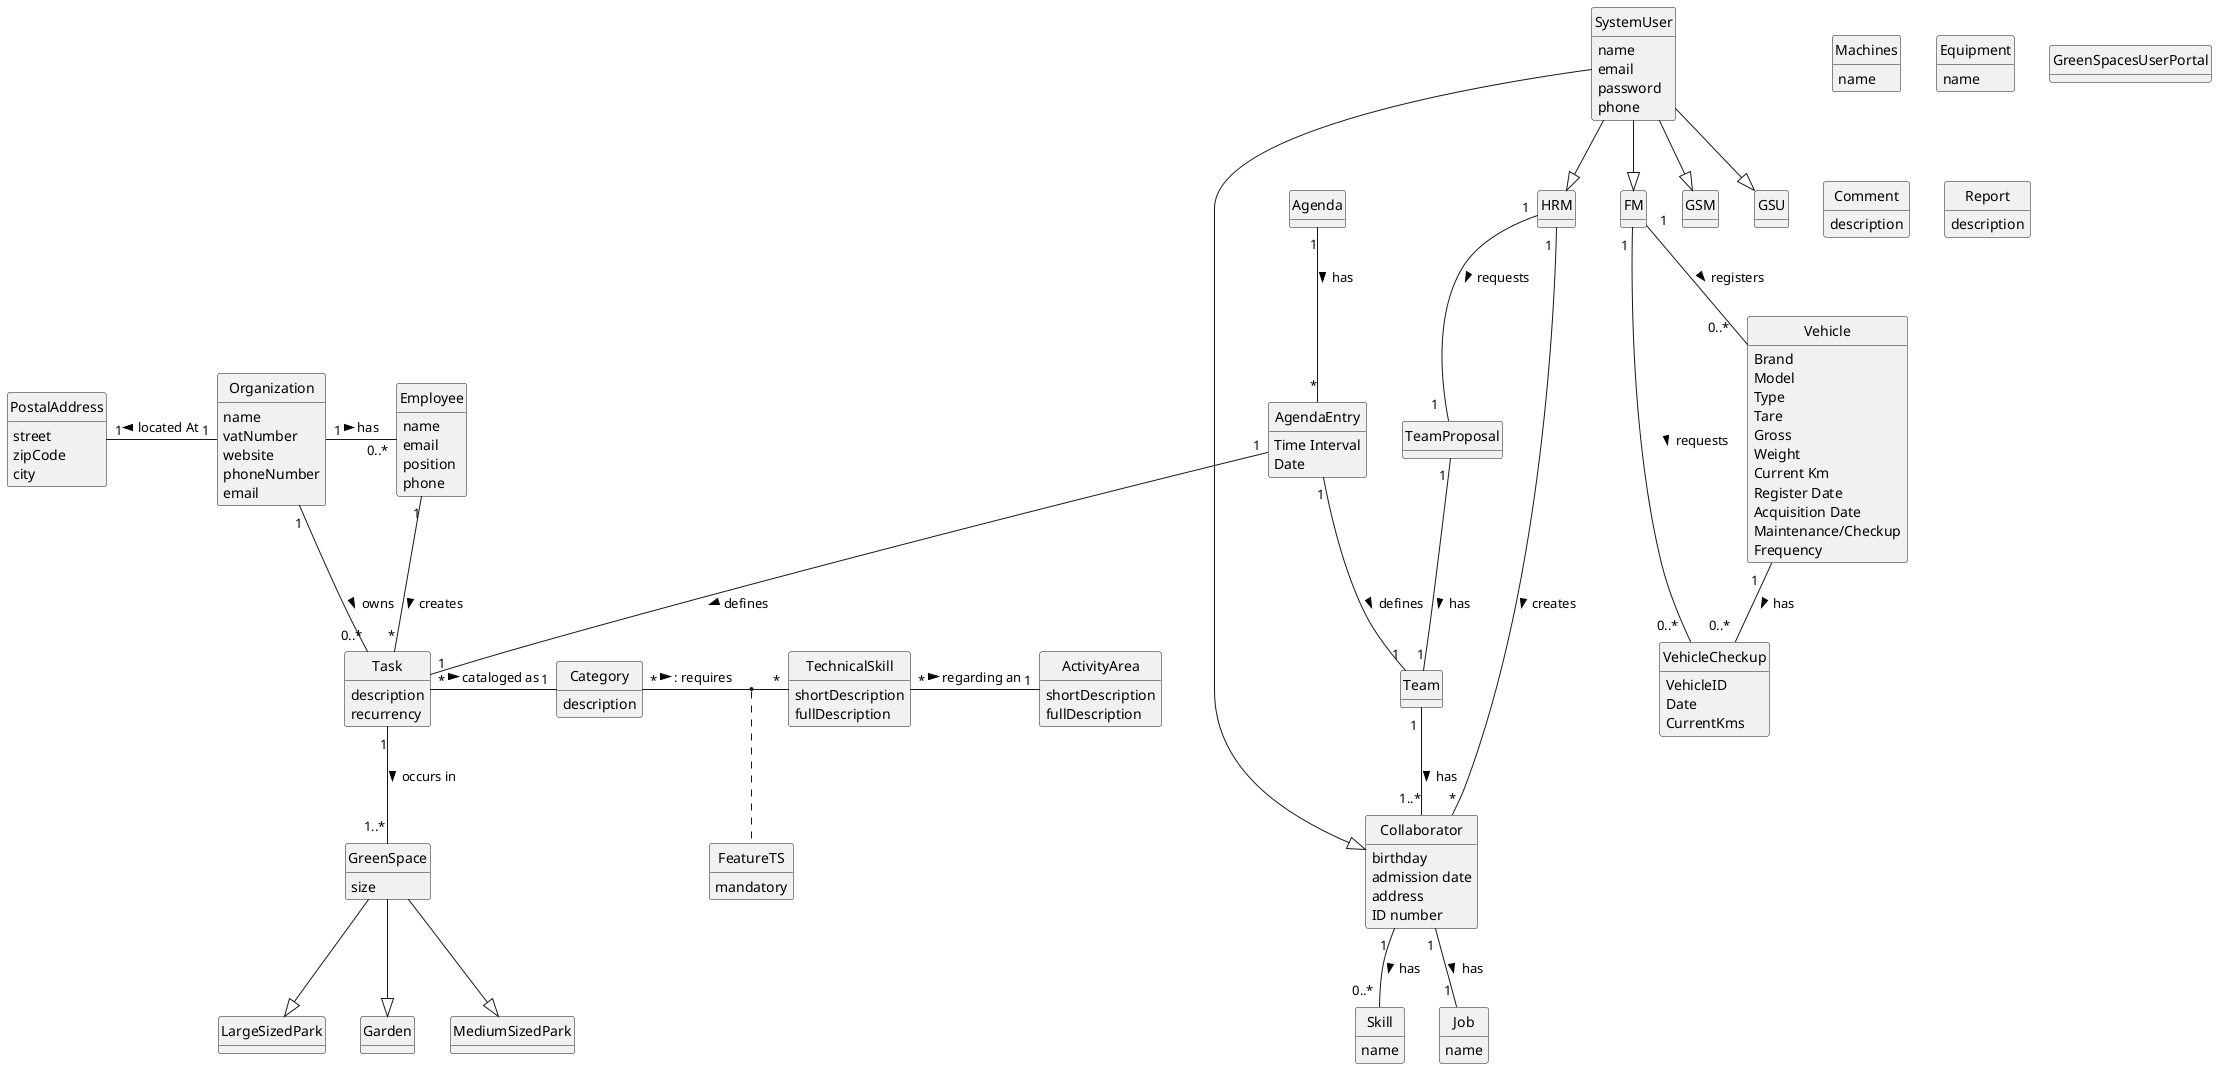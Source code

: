 @startuml
skinparam monochrome true
skinparam packageStyle rectangle
skinparam shadowing false
'skinparam linetype ortho
'left to right direction
skinparam classAttributeIconSize 0
hide circle
hide methods

'title Domain Model

'class Platform {
'  -description
'}

class Organization {
    name
    vatNumber
    website
    phoneNumber
    email
}

class GreenSpace {
    size
}

class Garden
class MediumSizedPark
class LargeSizedPark

class SystemUser {
    name
    email
    password
    phone
}
class HRM {
}
class FM {
}
class Collaborator {
        birthday
        admission date
        address
        ID number
}
class GSM {
}
class GSU {
}

class TeamProposal {
}

class Team {
}

class Skill {
    name
}

class Job {
    name
}

class Task {
    description
    recurrency
}

class VehicleCheckup {
    VehicleID
    Date
    CurrentKms
}

class Vehicle {
      Brand
      Model
      Type
      Tare
      Gross
      Weight
      Current Km
      Register Date
      Acquisition Date
      Maintenance/Checkup
      Frequency
}

class Machines {
    name
}

class Equipment {
    name
}

class Agenda {
}

class AgendaEntry {
    Time Interval
    Date
}

class GreenSpacesUserPortal{
}

class Comment{
    description
}
class Report{
    description
}

class Category {
    description
}

class Employee {
    name
    email
    position
    phone
}

class TechnicalSkill{
    shortDescription
    fullDescription
}

class ActivityArea{
    shortDescription
    fullDescription
}

class FeatureTS{
    mandatory
}

'class User {
'    name
'    email
'    password
'}
class PostalAddress{
    street
    zipCode
    city
}

SystemUser --|> HRM
SystemUser --|> FM
SystemUser --|> Collaborator
SystemUser --|> GSM
SystemUser --|> GSU

GreenSpace --|> Garden
GreenSpace --|> MediumSizedPark
GreenSpace --|> LargeSizedPark

Task "1" -- "1..*" GreenSpace : occurs in >

Agenda "1" -- "*" AgendaEntry : has >
AgendaEntry "1" -- "1" Task : defines >
AgendaEntry "1" -- "1" Team : defines >

FM "  1  " -- "0..*   " Vehicle : registers >
Vehicle "1   " -- "0..*  " VehicleCheckup : has >
FM "1 " -- "0..*  " VehicleCheckup : requests >

'Platform "1" -- "*" Organization : has registered >
'Platform "1" -- "*" Category : defines >
Organization "1" - "0..*" Employee : has >
Organization "1" - "0..*" Task: owns >
'Task "*" -- "1" Employee: created by >
Employee "1" -- "*" Task : creates >
'Employee "0..1" -- "1" User: acts as >
Task "*" - "1" Category: cataloged as >
TechnicalSkill "*" - "1" ActivityArea: regarding an >

Category "*" - "*" TechnicalSkill :  : requires >
(Category, TechnicalSkill) . FeatureTS

Organization "1" -left "1" PostalAddress : located At >



HRM "1 " -- "*" Collaborator : creates >
HRM "1" -- "1  " TeamProposal : requests >
TeamProposal "1 " --"1" Team: has >
Team "1 " -- "1..*" Collaborator: has >
Collaborator "1 " -- "0..* " Skill : has >
Collaborator "1 " -- "1 " Job : has >

@enduml